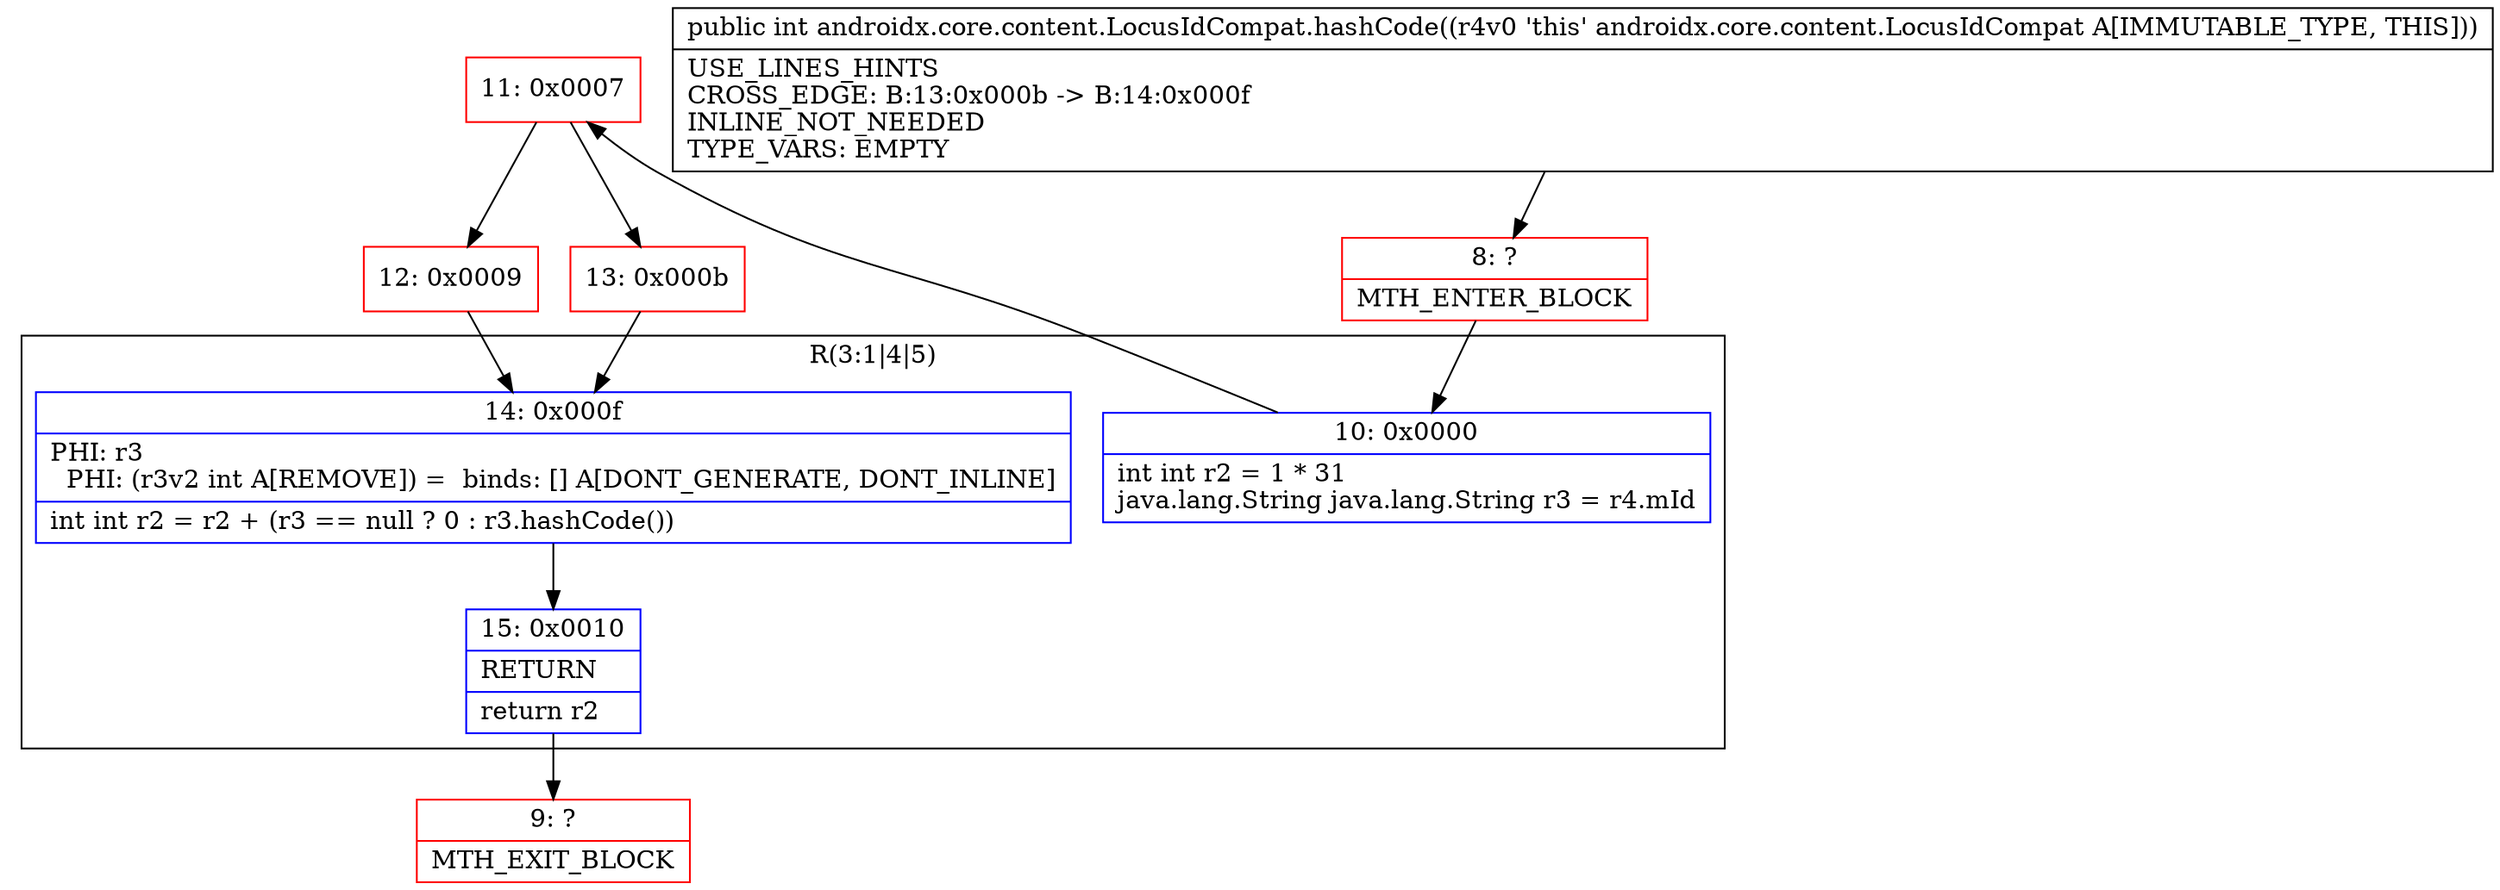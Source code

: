 digraph "CFG forandroidx.core.content.LocusIdCompat.hashCode()I" {
subgraph cluster_Region_2002518309 {
label = "R(3:1|4|5)";
node [shape=record,color=blue];
Node_10 [shape=record,label="{10\:\ 0x0000|int int r2 = 1 * 31\ljava.lang.String java.lang.String r3 = r4.mId\l}"];
Node_14 [shape=record,label="{14\:\ 0x000f|PHI: r3 \l  PHI: (r3v2 int A[REMOVE]) =  binds: [] A[DONT_GENERATE, DONT_INLINE]\l|int int r2 = r2 + (r3 == null ? 0 : r3.hashCode())\l}"];
Node_15 [shape=record,label="{15\:\ 0x0010|RETURN\l|return r2\l}"];
}
Node_8 [shape=record,color=red,label="{8\:\ ?|MTH_ENTER_BLOCK\l}"];
Node_11 [shape=record,color=red,label="{11\:\ 0x0007}"];
Node_12 [shape=record,color=red,label="{12\:\ 0x0009}"];
Node_9 [shape=record,color=red,label="{9\:\ ?|MTH_EXIT_BLOCK\l}"];
Node_13 [shape=record,color=red,label="{13\:\ 0x000b}"];
MethodNode[shape=record,label="{public int androidx.core.content.LocusIdCompat.hashCode((r4v0 'this' androidx.core.content.LocusIdCompat A[IMMUTABLE_TYPE, THIS]))  | USE_LINES_HINTS\lCROSS_EDGE: B:13:0x000b \-\> B:14:0x000f\lINLINE_NOT_NEEDED\lTYPE_VARS: EMPTY\l}"];
MethodNode -> Node_8;Node_10 -> Node_11;
Node_14 -> Node_15;
Node_15 -> Node_9;
Node_8 -> Node_10;
Node_11 -> Node_12;
Node_11 -> Node_13;
Node_12 -> Node_14;
Node_13 -> Node_14;
}

